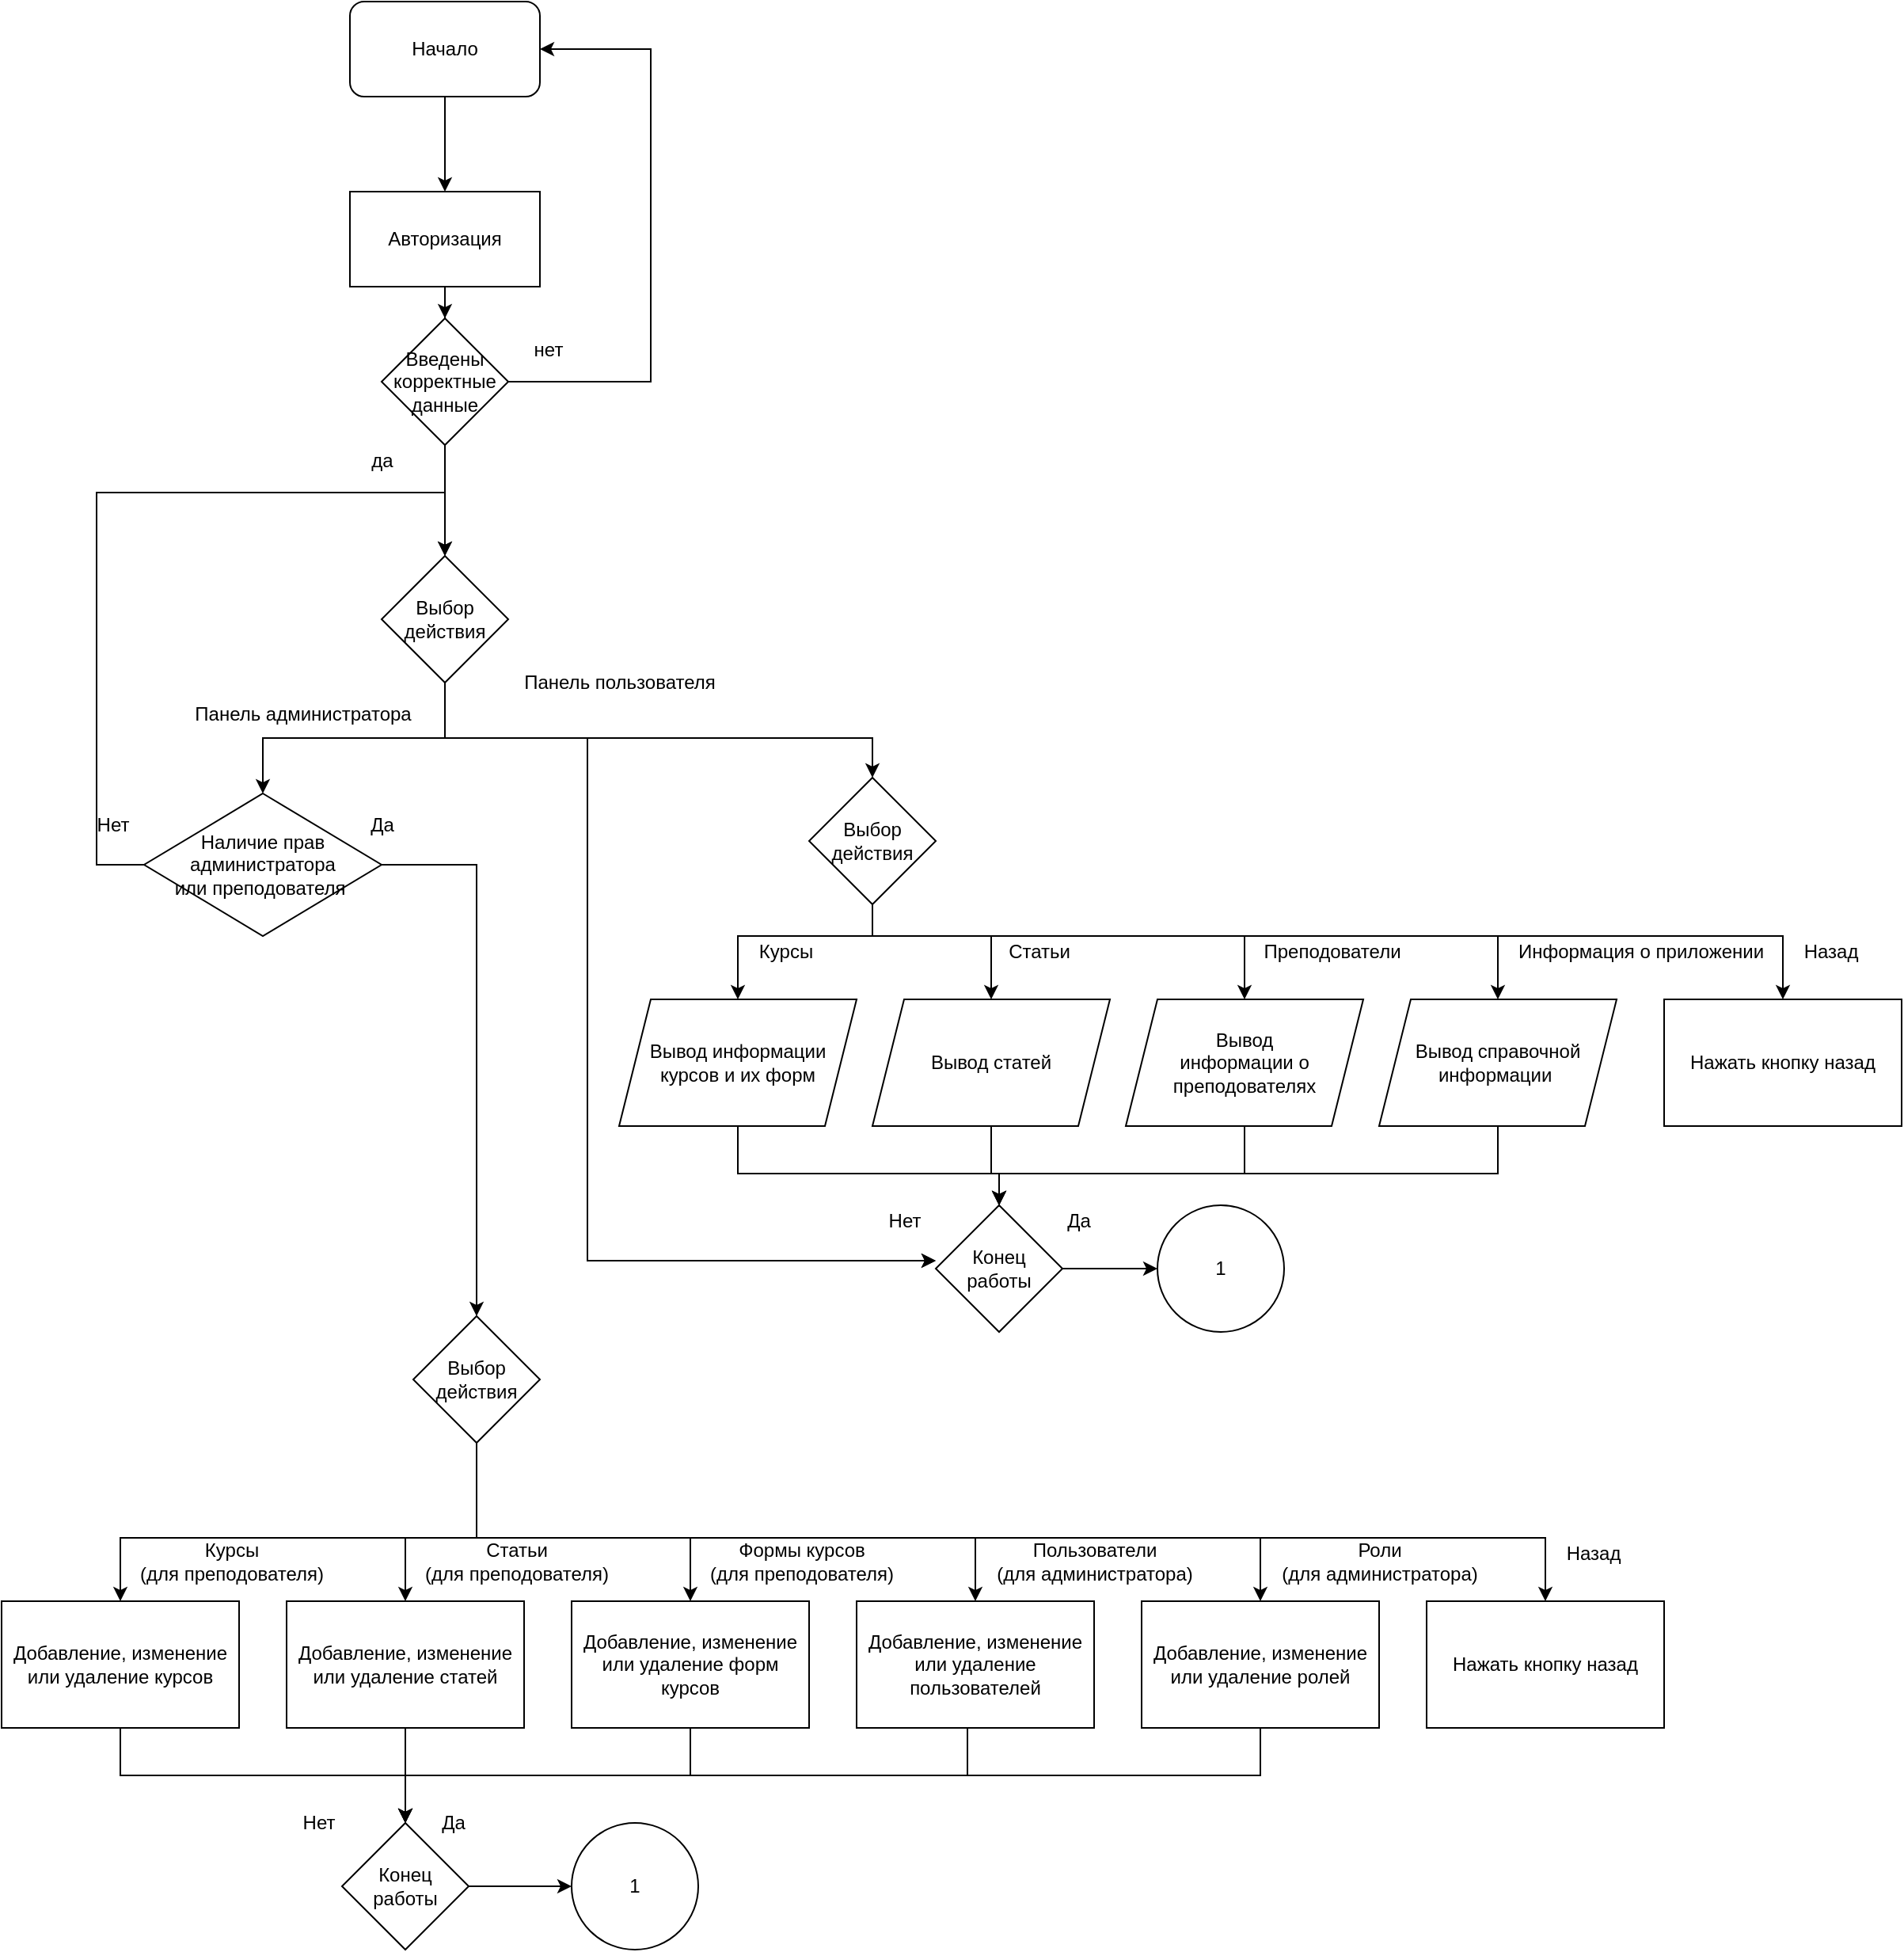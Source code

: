 <mxfile version="17.2.1" type="github">
  <diagram id="TfJUvM1GGJxf5kgtmCj6" name="Page-1">
    <mxGraphModel dx="1950" dy="1860" grid="1" gridSize="10" guides="1" tooltips="1" connect="1" arrows="1" fold="1" page="1" pageScale="1" pageWidth="827" pageHeight="1169" math="0" shadow="0">
      <root>
        <mxCell id="0" />
        <mxCell id="1" parent="0" />
        <mxCell id="Z-sHhtnvJCwgNHKxv5Uj-3" value="" style="edgeStyle=orthogonalEdgeStyle;rounded=0;orthogonalLoop=1;jettySize=auto;html=1;" edge="1" parent="1" source="Z-sHhtnvJCwgNHKxv5Uj-1" target="Z-sHhtnvJCwgNHKxv5Uj-2">
          <mxGeometry relative="1" as="geometry" />
        </mxCell>
        <mxCell id="Z-sHhtnvJCwgNHKxv5Uj-1" value="Начало" style="rounded=1;whiteSpace=wrap;html=1;" vertex="1" parent="1">
          <mxGeometry x="220" y="60" width="120" height="60" as="geometry" />
        </mxCell>
        <mxCell id="Z-sHhtnvJCwgNHKxv5Uj-5" value="" style="edgeStyle=orthogonalEdgeStyle;rounded=0;orthogonalLoop=1;jettySize=auto;html=1;" edge="1" parent="1" source="Z-sHhtnvJCwgNHKxv5Uj-2" target="Z-sHhtnvJCwgNHKxv5Uj-4">
          <mxGeometry relative="1" as="geometry" />
        </mxCell>
        <mxCell id="Z-sHhtnvJCwgNHKxv5Uj-2" value="Авторизация" style="rounded=0;whiteSpace=wrap;html=1;" vertex="1" parent="1">
          <mxGeometry x="220" y="180" width="120" height="60" as="geometry" />
        </mxCell>
        <mxCell id="Z-sHhtnvJCwgNHKxv5Uj-6" style="edgeStyle=orthogonalEdgeStyle;rounded=0;orthogonalLoop=1;jettySize=auto;html=1;entryX=1;entryY=0.5;entryDx=0;entryDy=0;" edge="1" parent="1" source="Z-sHhtnvJCwgNHKxv5Uj-4" target="Z-sHhtnvJCwgNHKxv5Uj-1">
          <mxGeometry relative="1" as="geometry">
            <Array as="points">
              <mxPoint x="410" y="300" />
              <mxPoint x="410" y="90" />
            </Array>
          </mxGeometry>
        </mxCell>
        <mxCell id="Z-sHhtnvJCwgNHKxv5Uj-8" value="" style="edgeStyle=orthogonalEdgeStyle;rounded=0;orthogonalLoop=1;jettySize=auto;html=1;" edge="1" parent="1" source="Z-sHhtnvJCwgNHKxv5Uj-4" target="Z-sHhtnvJCwgNHKxv5Uj-7">
          <mxGeometry relative="1" as="geometry" />
        </mxCell>
        <mxCell id="Z-sHhtnvJCwgNHKxv5Uj-4" value="Введены корректные данные" style="rhombus;whiteSpace=wrap;html=1;rounded=0;" vertex="1" parent="1">
          <mxGeometry x="240" y="260" width="80" height="80" as="geometry" />
        </mxCell>
        <mxCell id="Z-sHhtnvJCwgNHKxv5Uj-14" value="" style="edgeStyle=orthogonalEdgeStyle;rounded=0;orthogonalLoop=1;jettySize=auto;html=1;exitX=0.5;exitY=1;exitDx=0;exitDy=0;" edge="1" parent="1" source="Z-sHhtnvJCwgNHKxv5Uj-7" target="Z-sHhtnvJCwgNHKxv5Uj-13">
          <mxGeometry relative="1" as="geometry" />
        </mxCell>
        <mxCell id="Z-sHhtnvJCwgNHKxv5Uj-18" value="" style="edgeStyle=orthogonalEdgeStyle;rounded=0;orthogonalLoop=1;jettySize=auto;html=1;" edge="1" parent="1" source="Z-sHhtnvJCwgNHKxv5Uj-7" target="Z-sHhtnvJCwgNHKxv5Uj-17">
          <mxGeometry relative="1" as="geometry">
            <Array as="points">
              <mxPoint x="280" y="525" />
              <mxPoint x="550" y="525" />
              <mxPoint x="550" y="600" />
            </Array>
          </mxGeometry>
        </mxCell>
        <mxCell id="Z-sHhtnvJCwgNHKxv5Uj-20" value="" style="edgeStyle=orthogonalEdgeStyle;rounded=0;orthogonalLoop=1;jettySize=auto;html=1;entryX=0;entryY=0.5;entryDx=0;entryDy=0;" edge="1" parent="1">
          <mxGeometry relative="1" as="geometry">
            <mxPoint x="280.0" y="485" as="sourcePoint" />
            <mxPoint x="590" y="855" as="targetPoint" />
            <Array as="points">
              <mxPoint x="280" y="525" />
              <mxPoint x="370" y="525" />
              <mxPoint x="370" y="855" />
            </Array>
          </mxGeometry>
        </mxCell>
        <mxCell id="Z-sHhtnvJCwgNHKxv5Uj-7" value="Выбор действия" style="rhombus;whiteSpace=wrap;html=1;rounded=0;" vertex="1" parent="1">
          <mxGeometry x="240" y="410" width="80" height="80" as="geometry" />
        </mxCell>
        <mxCell id="Z-sHhtnvJCwgNHKxv5Uj-9" value="нет" style="text;html=1;align=center;verticalAlign=middle;resizable=0;points=[];autosize=1;strokeColor=none;fillColor=none;" vertex="1" parent="1">
          <mxGeometry x="330" y="270" width="30" height="20" as="geometry" />
        </mxCell>
        <mxCell id="Z-sHhtnvJCwgNHKxv5Uj-10" value="да" style="text;html=1;align=center;verticalAlign=middle;resizable=0;points=[];autosize=1;strokeColor=none;fillColor=none;" vertex="1" parent="1">
          <mxGeometry x="225" y="340" width="30" height="20" as="geometry" />
        </mxCell>
        <mxCell id="Z-sHhtnvJCwgNHKxv5Uj-50" style="edgeStyle=orthogonalEdgeStyle;rounded=0;orthogonalLoop=1;jettySize=auto;html=1;entryX=0.5;entryY=0;entryDx=0;entryDy=0;" edge="1" parent="1" source="Z-sHhtnvJCwgNHKxv5Uj-13" target="Z-sHhtnvJCwgNHKxv5Uj-7">
          <mxGeometry relative="1" as="geometry">
            <mxPoint x="280" y="400" as="targetPoint" />
            <Array as="points">
              <mxPoint x="60" y="605" />
              <mxPoint x="60" y="370" />
              <mxPoint x="280" y="370" />
            </Array>
          </mxGeometry>
        </mxCell>
        <mxCell id="Z-sHhtnvJCwgNHKxv5Uj-53" style="edgeStyle=orthogonalEdgeStyle;rounded=0;orthogonalLoop=1;jettySize=auto;html=1;entryX=0.5;entryY=0;entryDx=0;entryDy=0;exitX=1;exitY=0.5;exitDx=0;exitDy=0;" edge="1" parent="1" source="Z-sHhtnvJCwgNHKxv5Uj-13" target="Z-sHhtnvJCwgNHKxv5Uj-59">
          <mxGeometry relative="1" as="geometry">
            <mxPoint x="290" y="750" as="targetPoint" />
          </mxGeometry>
        </mxCell>
        <mxCell id="Z-sHhtnvJCwgNHKxv5Uj-13" value="Наличие прав администратора&lt;br&gt;или преподователя&amp;nbsp;" style="rhombus;whiteSpace=wrap;html=1;rounded=0;" vertex="1" parent="1">
          <mxGeometry x="90" y="560" width="150" height="90" as="geometry" />
        </mxCell>
        <mxCell id="Z-sHhtnvJCwgNHKxv5Uj-15" value="&lt;span&gt;Панель администратора&lt;/span&gt;" style="text;html=1;align=center;verticalAlign=middle;resizable=0;points=[];autosize=1;strokeColor=none;fillColor=none;" vertex="1" parent="1">
          <mxGeometry x="115" y="500" width="150" height="20" as="geometry" />
        </mxCell>
        <mxCell id="Z-sHhtnvJCwgNHKxv5Uj-16" value="&lt;span&gt;Панель пользователя&lt;br&gt;&lt;/span&gt;" style="text;html=1;align=center;verticalAlign=middle;resizable=0;points=[];autosize=1;strokeColor=none;fillColor=none;" vertex="1" parent="1">
          <mxGeometry x="320" y="480" width="140" height="20" as="geometry" />
        </mxCell>
        <mxCell id="Z-sHhtnvJCwgNHKxv5Uj-22" value="" style="edgeStyle=orthogonalEdgeStyle;rounded=0;orthogonalLoop=1;jettySize=auto;html=1;entryX=0.5;entryY=0;entryDx=0;entryDy=0;" edge="1" parent="1" source="Z-sHhtnvJCwgNHKxv5Uj-17" target="Z-sHhtnvJCwgNHKxv5Uj-21">
          <mxGeometry relative="1" as="geometry">
            <Array as="points">
              <mxPoint x="550" y="650" />
              <mxPoint x="465" y="650" />
            </Array>
          </mxGeometry>
        </mxCell>
        <mxCell id="Z-sHhtnvJCwgNHKxv5Uj-24" value="" style="edgeStyle=orthogonalEdgeStyle;rounded=0;orthogonalLoop=1;jettySize=auto;html=1;entryX=0.5;entryY=0;entryDx=0;entryDy=0;" edge="1" parent="1" source="Z-sHhtnvJCwgNHKxv5Uj-17" target="Z-sHhtnvJCwgNHKxv5Uj-23">
          <mxGeometry relative="1" as="geometry">
            <Array as="points">
              <mxPoint x="550" y="650" />
              <mxPoint x="1125" y="650" />
            </Array>
          </mxGeometry>
        </mxCell>
        <mxCell id="Z-sHhtnvJCwgNHKxv5Uj-32" style="edgeStyle=orthogonalEdgeStyle;rounded=0;orthogonalLoop=1;jettySize=auto;html=1;entryX=0.5;entryY=0;entryDx=0;entryDy=0;" edge="1" parent="1" source="Z-sHhtnvJCwgNHKxv5Uj-17" target="Z-sHhtnvJCwgNHKxv5Uj-29">
          <mxGeometry relative="1" as="geometry">
            <mxPoint x="610" y="670" as="targetPoint" />
            <Array as="points">
              <mxPoint x="550" y="650" />
              <mxPoint x="625" y="650" />
            </Array>
          </mxGeometry>
        </mxCell>
        <mxCell id="Z-sHhtnvJCwgNHKxv5Uj-34" style="edgeStyle=orthogonalEdgeStyle;rounded=0;orthogonalLoop=1;jettySize=auto;html=1;entryX=0.5;entryY=0;entryDx=0;entryDy=0;" edge="1" parent="1" source="Z-sHhtnvJCwgNHKxv5Uj-17" target="Z-sHhtnvJCwgNHKxv5Uj-33">
          <mxGeometry relative="1" as="geometry">
            <mxPoint x="910" y="670" as="targetPoint" />
            <Array as="points">
              <mxPoint x="550" y="650" />
              <mxPoint x="945" y="650" />
            </Array>
          </mxGeometry>
        </mxCell>
        <mxCell id="Z-sHhtnvJCwgNHKxv5Uj-35" style="edgeStyle=orthogonalEdgeStyle;rounded=0;orthogonalLoop=1;jettySize=auto;html=1;entryX=0.5;entryY=0;entryDx=0;entryDy=0;" edge="1" parent="1" source="Z-sHhtnvJCwgNHKxv5Uj-17" target="Z-sHhtnvJCwgNHKxv5Uj-30">
          <mxGeometry relative="1" as="geometry">
            <mxPoint x="790" y="670" as="targetPoint" />
            <Array as="points">
              <mxPoint x="550" y="650" />
              <mxPoint x="785" y="650" />
            </Array>
          </mxGeometry>
        </mxCell>
        <mxCell id="Z-sHhtnvJCwgNHKxv5Uj-17" value="Выбор действия" style="rhombus;whiteSpace=wrap;html=1;rounded=0;" vertex="1" parent="1">
          <mxGeometry x="510" y="550" width="80" height="80" as="geometry" />
        </mxCell>
        <mxCell id="Z-sHhtnvJCwgNHKxv5Uj-45" value="" style="edgeStyle=orthogonalEdgeStyle;rounded=0;orthogonalLoop=1;jettySize=auto;html=1;" edge="1" parent="1" source="Z-sHhtnvJCwgNHKxv5Uj-19" target="Z-sHhtnvJCwgNHKxv5Uj-44">
          <mxGeometry relative="1" as="geometry" />
        </mxCell>
        <mxCell id="Z-sHhtnvJCwgNHKxv5Uj-19" value="Конец&lt;br&gt;работы" style="rhombus;whiteSpace=wrap;html=1;rounded=0;" vertex="1" parent="1">
          <mxGeometry x="590" y="820" width="80" height="80" as="geometry" />
        </mxCell>
        <mxCell id="Z-sHhtnvJCwgNHKxv5Uj-40" style="edgeStyle=orthogonalEdgeStyle;rounded=0;orthogonalLoop=1;jettySize=auto;html=1;exitX=0.5;exitY=1;exitDx=0;exitDy=0;" edge="1" parent="1" source="Z-sHhtnvJCwgNHKxv5Uj-21" target="Z-sHhtnvJCwgNHKxv5Uj-19">
          <mxGeometry relative="1" as="geometry">
            <Array as="points">
              <mxPoint x="465" y="800" />
              <mxPoint x="630" y="800" />
            </Array>
          </mxGeometry>
        </mxCell>
        <mxCell id="Z-sHhtnvJCwgNHKxv5Uj-21" value="Вывод информации курсов и их форм" style="shape=parallelogram;perimeter=parallelogramPerimeter;whiteSpace=wrap;html=1;fixedSize=1;" vertex="1" parent="1">
          <mxGeometry x="390" y="690" width="150" height="80" as="geometry" />
        </mxCell>
        <mxCell id="Z-sHhtnvJCwgNHKxv5Uj-23" value="Нажать кнопку назад" style="whiteSpace=wrap;html=1;rounded=0;" vertex="1" parent="1">
          <mxGeometry x="1050" y="690" width="150" height="80" as="geometry" />
        </mxCell>
        <mxCell id="Z-sHhtnvJCwgNHKxv5Uj-25" value="Назад" style="text;html=1;align=center;verticalAlign=middle;resizable=0;points=[];autosize=1;strokeColor=none;fillColor=none;" vertex="1" parent="1">
          <mxGeometry x="1130" y="650" width="50" height="20" as="geometry" />
        </mxCell>
        <mxCell id="Z-sHhtnvJCwgNHKxv5Uj-26" value="Курсы" style="text;html=1;align=center;verticalAlign=middle;resizable=0;points=[];autosize=1;strokeColor=none;fillColor=none;" vertex="1" parent="1">
          <mxGeometry x="470" y="650" width="50" height="20" as="geometry" />
        </mxCell>
        <mxCell id="Z-sHhtnvJCwgNHKxv5Uj-28" value="Статьи" style="text;html=1;align=center;verticalAlign=middle;resizable=0;points=[];autosize=1;strokeColor=none;fillColor=none;" vertex="1" parent="1">
          <mxGeometry x="630" y="650" width="50" height="20" as="geometry" />
        </mxCell>
        <mxCell id="Z-sHhtnvJCwgNHKxv5Uj-41" style="edgeStyle=orthogonalEdgeStyle;rounded=0;orthogonalLoop=1;jettySize=auto;html=1;entryX=0.5;entryY=0;entryDx=0;entryDy=0;exitX=0.5;exitY=1;exitDx=0;exitDy=0;" edge="1" parent="1" source="Z-sHhtnvJCwgNHKxv5Uj-29" target="Z-sHhtnvJCwgNHKxv5Uj-19">
          <mxGeometry relative="1" as="geometry">
            <Array as="points">
              <mxPoint x="625" y="800" />
              <mxPoint x="630" y="800" />
            </Array>
          </mxGeometry>
        </mxCell>
        <mxCell id="Z-sHhtnvJCwgNHKxv5Uj-29" value="Вывод статей" style="shape=parallelogram;perimeter=parallelogramPerimeter;whiteSpace=wrap;html=1;fixedSize=1;" vertex="1" parent="1">
          <mxGeometry x="550" y="690" width="150" height="80" as="geometry" />
        </mxCell>
        <mxCell id="Z-sHhtnvJCwgNHKxv5Uj-42" style="edgeStyle=orthogonalEdgeStyle;rounded=0;orthogonalLoop=1;jettySize=auto;html=1;entryX=0.5;entryY=0;entryDx=0;entryDy=0;exitX=0.5;exitY=1;exitDx=0;exitDy=0;" edge="1" parent="1" source="Z-sHhtnvJCwgNHKxv5Uj-30" target="Z-sHhtnvJCwgNHKxv5Uj-19">
          <mxGeometry relative="1" as="geometry">
            <Array as="points">
              <mxPoint x="785" y="800" />
              <mxPoint x="630" y="800" />
            </Array>
          </mxGeometry>
        </mxCell>
        <mxCell id="Z-sHhtnvJCwgNHKxv5Uj-30" value="Вывод&lt;br&gt;информации о преподователях" style="shape=parallelogram;perimeter=parallelogramPerimeter;whiteSpace=wrap;html=1;fixedSize=1;" vertex="1" parent="1">
          <mxGeometry x="710" y="690" width="150" height="80" as="geometry" />
        </mxCell>
        <mxCell id="Z-sHhtnvJCwgNHKxv5Uj-43" style="edgeStyle=orthogonalEdgeStyle;rounded=0;orthogonalLoop=1;jettySize=auto;html=1;exitX=0.5;exitY=1;exitDx=0;exitDy=0;" edge="1" parent="1" source="Z-sHhtnvJCwgNHKxv5Uj-33" target="Z-sHhtnvJCwgNHKxv5Uj-19">
          <mxGeometry relative="1" as="geometry">
            <Array as="points">
              <mxPoint x="945" y="800" />
              <mxPoint x="630" y="800" />
            </Array>
          </mxGeometry>
        </mxCell>
        <mxCell id="Z-sHhtnvJCwgNHKxv5Uj-33" value="Вывод справочной&lt;br&gt;информации&amp;nbsp;" style="shape=parallelogram;perimeter=parallelogramPerimeter;whiteSpace=wrap;html=1;fixedSize=1;" vertex="1" parent="1">
          <mxGeometry x="870" y="690" width="150" height="80" as="geometry" />
        </mxCell>
        <mxCell id="Z-sHhtnvJCwgNHKxv5Uj-36" value="Преподователи" style="text;html=1;align=center;verticalAlign=middle;resizable=0;points=[];autosize=1;strokeColor=none;fillColor=none;" vertex="1" parent="1">
          <mxGeometry x="790" y="650" width="100" height="20" as="geometry" />
        </mxCell>
        <mxCell id="Z-sHhtnvJCwgNHKxv5Uj-37" value="Информация о приложении" style="text;html=1;align=center;verticalAlign=middle;resizable=0;points=[];autosize=1;strokeColor=none;fillColor=none;" vertex="1" parent="1">
          <mxGeometry x="950" y="650" width="170" height="20" as="geometry" />
        </mxCell>
        <mxCell id="Z-sHhtnvJCwgNHKxv5Uj-38" value="Нет" style="text;html=1;align=center;verticalAlign=middle;resizable=0;points=[];autosize=1;strokeColor=none;fillColor=none;" vertex="1" parent="1">
          <mxGeometry x="550" y="820" width="40" height="20" as="geometry" />
        </mxCell>
        <mxCell id="Z-sHhtnvJCwgNHKxv5Uj-39" value="Да" style="text;html=1;align=center;verticalAlign=middle;resizable=0;points=[];autosize=1;strokeColor=none;fillColor=none;" vertex="1" parent="1">
          <mxGeometry x="665" y="820" width="30" height="20" as="geometry" />
        </mxCell>
        <mxCell id="Z-sHhtnvJCwgNHKxv5Uj-44" value="1" style="ellipse;whiteSpace=wrap;html=1;aspect=fixed;" vertex="1" parent="1">
          <mxGeometry x="730" y="820" width="80" height="80" as="geometry" />
        </mxCell>
        <mxCell id="Z-sHhtnvJCwgNHKxv5Uj-48" value="Нет" style="text;html=1;align=center;verticalAlign=middle;resizable=0;points=[];autosize=1;strokeColor=none;fillColor=none;" vertex="1" parent="1">
          <mxGeometry x="50" y="570" width="40" height="20" as="geometry" />
        </mxCell>
        <mxCell id="Z-sHhtnvJCwgNHKxv5Uj-49" value="Да" style="text;html=1;align=center;verticalAlign=middle;resizable=0;points=[];autosize=1;strokeColor=none;fillColor=none;" vertex="1" parent="1">
          <mxGeometry x="225" y="570" width="30" height="20" as="geometry" />
        </mxCell>
        <mxCell id="Z-sHhtnvJCwgNHKxv5Uj-52" value="" style="edgeStyle=orthogonalEdgeStyle;rounded=0;orthogonalLoop=1;jettySize=auto;html=1;entryX=0;entryY=0.5;entryDx=0;entryDy=0;" edge="1" parent="1">
          <mxGeometry relative="1" as="geometry">
            <mxPoint x="280" y="490" as="sourcePoint" />
            <mxPoint x="590" y="855" as="targetPoint" />
            <Array as="points">
              <mxPoint x="280" y="525" />
              <mxPoint x="370" y="525" />
              <mxPoint x="370" y="855" />
            </Array>
          </mxGeometry>
        </mxCell>
        <mxCell id="Z-sHhtnvJCwgNHKxv5Uj-54" value="" style="edgeStyle=orthogonalEdgeStyle;rounded=0;orthogonalLoop=1;jettySize=auto;html=1;entryX=0.5;entryY=0;entryDx=0;entryDy=0;" edge="1" parent="1" source="Z-sHhtnvJCwgNHKxv5Uj-59" target="Z-sHhtnvJCwgNHKxv5Uj-79">
          <mxGeometry relative="1" as="geometry">
            <Array as="points">
              <mxPoint x="300" y="1030" />
              <mxPoint x="75" y="1030" />
            </Array>
            <mxPoint x="60" y="1070" as="targetPoint" />
          </mxGeometry>
        </mxCell>
        <mxCell id="Z-sHhtnvJCwgNHKxv5Uj-55" value="" style="edgeStyle=orthogonalEdgeStyle;rounded=0;orthogonalLoop=1;jettySize=auto;html=1;entryX=0.5;entryY=0;entryDx=0;entryDy=0;" edge="1" parent="1" source="Z-sHhtnvJCwgNHKxv5Uj-59" target="Z-sHhtnvJCwgNHKxv5Uj-64">
          <mxGeometry relative="1" as="geometry">
            <Array as="points">
              <mxPoint x="300" y="1030" />
              <mxPoint x="975" y="1030" />
            </Array>
            <mxPoint x="980" y="1000" as="targetPoint" />
          </mxGeometry>
        </mxCell>
        <mxCell id="Z-sHhtnvJCwgNHKxv5Uj-56" style="edgeStyle=orthogonalEdgeStyle;rounded=0;orthogonalLoop=1;jettySize=auto;html=1;entryX=0.5;entryY=0;entryDx=0;entryDy=0;" edge="1" parent="1" source="Z-sHhtnvJCwgNHKxv5Uj-59" target="Z-sHhtnvJCwgNHKxv5Uj-80">
          <mxGeometry relative="1" as="geometry">
            <Array as="points">
              <mxPoint x="300" y="1030" />
              <mxPoint x="255" y="1030" />
            </Array>
            <mxPoint x="237.07" y="1070" as="targetPoint" />
          </mxGeometry>
        </mxCell>
        <mxCell id="Z-sHhtnvJCwgNHKxv5Uj-57" style="edgeStyle=orthogonalEdgeStyle;rounded=0;orthogonalLoop=1;jettySize=auto;html=1;entryX=0.5;entryY=0;entryDx=0;entryDy=0;" edge="1" parent="1" source="Z-sHhtnvJCwgNHKxv5Uj-59" target="Z-sHhtnvJCwgNHKxv5Uj-83">
          <mxGeometry relative="1" as="geometry">
            <Array as="points">
              <mxPoint x="300" y="1030" />
              <mxPoint x="615" y="1030" />
            </Array>
            <mxPoint x="518.955" y="1071.04" as="targetPoint" />
          </mxGeometry>
        </mxCell>
        <mxCell id="Z-sHhtnvJCwgNHKxv5Uj-58" style="edgeStyle=orthogonalEdgeStyle;rounded=0;orthogonalLoop=1;jettySize=auto;html=1;entryX=0.5;entryY=0;entryDx=0;entryDy=0;" edge="1" parent="1" source="Z-sHhtnvJCwgNHKxv5Uj-59" target="Z-sHhtnvJCwgNHKxv5Uj-81">
          <mxGeometry relative="1" as="geometry">
            <Array as="points">
              <mxPoint x="300" y="1030" />
              <mxPoint x="435" y="1030" />
            </Array>
            <mxPoint x="381.055" y="1072.0" as="targetPoint" />
          </mxGeometry>
        </mxCell>
        <mxCell id="Z-sHhtnvJCwgNHKxv5Uj-86" style="edgeStyle=orthogonalEdgeStyle;rounded=0;orthogonalLoop=1;jettySize=auto;html=1;entryX=0.5;entryY=0;entryDx=0;entryDy=0;" edge="1" parent="1" source="Z-sHhtnvJCwgNHKxv5Uj-59" target="Z-sHhtnvJCwgNHKxv5Uj-84">
          <mxGeometry relative="1" as="geometry">
            <Array as="points">
              <mxPoint x="300" y="1030" />
              <mxPoint x="795" y="1030" />
            </Array>
          </mxGeometry>
        </mxCell>
        <mxCell id="Z-sHhtnvJCwgNHKxv5Uj-59" value="Выбор действия" style="rhombus;whiteSpace=wrap;html=1;rounded=0;" vertex="1" parent="1">
          <mxGeometry x="260" y="890" width="80" height="80" as="geometry" />
        </mxCell>
        <mxCell id="Z-sHhtnvJCwgNHKxv5Uj-60" value="" style="edgeStyle=orthogonalEdgeStyle;rounded=0;orthogonalLoop=1;jettySize=auto;html=1;" edge="1" parent="1" source="Z-sHhtnvJCwgNHKxv5Uj-61" target="Z-sHhtnvJCwgNHKxv5Uj-78">
          <mxGeometry relative="1" as="geometry" />
        </mxCell>
        <mxCell id="Z-sHhtnvJCwgNHKxv5Uj-61" value="Конец&lt;br&gt;работы" style="rhombus;whiteSpace=wrap;html=1;rounded=0;" vertex="1" parent="1">
          <mxGeometry x="215" y="1210" width="80" height="80" as="geometry" />
        </mxCell>
        <mxCell id="Z-sHhtnvJCwgNHKxv5Uj-62" style="edgeStyle=orthogonalEdgeStyle;rounded=0;orthogonalLoop=1;jettySize=auto;html=1;exitX=0.5;exitY=1;exitDx=0;exitDy=0;entryX=0.5;entryY=0;entryDx=0;entryDy=0;" edge="1" parent="1" source="Z-sHhtnvJCwgNHKxv5Uj-79" target="Z-sHhtnvJCwgNHKxv5Uj-61">
          <mxGeometry relative="1" as="geometry">
            <Array as="points">
              <mxPoint x="75" y="1180" />
              <mxPoint x="255" y="1180" />
            </Array>
            <mxPoint x="72.514" y="1150" as="sourcePoint" />
          </mxGeometry>
        </mxCell>
        <mxCell id="Z-sHhtnvJCwgNHKxv5Uj-64" value="Нажать кнопку назад" style="whiteSpace=wrap;html=1;rounded=0;" vertex="1" parent="1">
          <mxGeometry x="900" y="1070" width="150" height="80" as="geometry" />
        </mxCell>
        <mxCell id="Z-sHhtnvJCwgNHKxv5Uj-65" value="Назад" style="text;html=1;align=center;verticalAlign=middle;resizable=0;points=[];autosize=1;strokeColor=none;fillColor=none;" vertex="1" parent="1">
          <mxGeometry x="980" y="1030" width="50" height="20" as="geometry" />
        </mxCell>
        <mxCell id="Z-sHhtnvJCwgNHKxv5Uj-66" value="Курсы&lt;br&gt;(для преподователя)" style="text;html=1;align=center;verticalAlign=middle;resizable=0;points=[];autosize=1;strokeColor=none;fillColor=none;" vertex="1" parent="1">
          <mxGeometry x="80" y="1030" width="130" height="30" as="geometry" />
        </mxCell>
        <mxCell id="Z-sHhtnvJCwgNHKxv5Uj-67" value="Статьи&lt;br&gt;(для преподователя)" style="text;html=1;align=center;verticalAlign=middle;resizable=0;points=[];autosize=1;strokeColor=none;fillColor=none;" vertex="1" parent="1">
          <mxGeometry x="260" y="1030" width="130" height="30" as="geometry" />
        </mxCell>
        <mxCell id="Z-sHhtnvJCwgNHKxv5Uj-68" style="edgeStyle=orthogonalEdgeStyle;rounded=0;orthogonalLoop=1;jettySize=auto;html=1;entryX=0.5;entryY=0;entryDx=0;entryDy=0;exitX=0.5;exitY=1;exitDx=0;exitDy=0;" edge="1" parent="1" source="Z-sHhtnvJCwgNHKxv5Uj-80" target="Z-sHhtnvJCwgNHKxv5Uj-61">
          <mxGeometry relative="1" as="geometry">
            <Array as="points">
              <mxPoint x="255" y="1200" />
              <mxPoint x="255" y="1200" />
            </Array>
            <mxPoint x="227.486" y="1150" as="sourcePoint" />
          </mxGeometry>
        </mxCell>
        <mxCell id="Z-sHhtnvJCwgNHKxv5Uj-70" style="edgeStyle=orthogonalEdgeStyle;rounded=0;orthogonalLoop=1;jettySize=auto;html=1;entryX=0.5;entryY=0;entryDx=0;entryDy=0;exitX=0.5;exitY=1;exitDx=0;exitDy=0;" edge="1" parent="1" source="Z-sHhtnvJCwgNHKxv5Uj-81" target="Z-sHhtnvJCwgNHKxv5Uj-61">
          <mxGeometry relative="1" as="geometry">
            <Array as="points">
              <mxPoint x="435" y="1180" />
              <mxPoint x="255" y="1180" />
            </Array>
            <mxPoint x="372.538" y="1150.0" as="sourcePoint" />
          </mxGeometry>
        </mxCell>
        <mxCell id="Z-sHhtnvJCwgNHKxv5Uj-72" style="edgeStyle=orthogonalEdgeStyle;rounded=0;orthogonalLoop=1;jettySize=auto;html=1;exitX=0.5;exitY=1;exitDx=0;exitDy=0;" edge="1" parent="1" source="Z-sHhtnvJCwgNHKxv5Uj-83" target="Z-sHhtnvJCwgNHKxv5Uj-61">
          <mxGeometry relative="1" as="geometry">
            <Array as="points">
              <mxPoint x="610" y="1150" />
              <mxPoint x="610" y="1180" />
              <mxPoint x="255" y="1180" />
            </Array>
            <mxPoint x="600" y="1230" as="sourcePoint" />
          </mxGeometry>
        </mxCell>
        <mxCell id="Z-sHhtnvJCwgNHKxv5Uj-74" value="Формы курсов&lt;br&gt;(для преподователя)" style="text;html=1;align=center;verticalAlign=middle;resizable=0;points=[];autosize=1;strokeColor=none;fillColor=none;" vertex="1" parent="1">
          <mxGeometry x="440" y="1030" width="130" height="30" as="geometry" />
        </mxCell>
        <mxCell id="Z-sHhtnvJCwgNHKxv5Uj-75" value="Пользователи&lt;br&gt;(для администратора)" style="text;html=1;align=center;verticalAlign=middle;resizable=0;points=[];autosize=1;strokeColor=none;fillColor=none;" vertex="1" parent="1">
          <mxGeometry x="620" y="1030" width="140" height="30" as="geometry" />
        </mxCell>
        <mxCell id="Z-sHhtnvJCwgNHKxv5Uj-76" value="Нет" style="text;html=1;align=center;verticalAlign=middle;resizable=0;points=[];autosize=1;strokeColor=none;fillColor=none;" vertex="1" parent="1">
          <mxGeometry x="180" y="1200" width="40" height="20" as="geometry" />
        </mxCell>
        <mxCell id="Z-sHhtnvJCwgNHKxv5Uj-77" value="Да" style="text;html=1;align=center;verticalAlign=middle;resizable=0;points=[];autosize=1;strokeColor=none;fillColor=none;" vertex="1" parent="1">
          <mxGeometry x="270" y="1200" width="30" height="20" as="geometry" />
        </mxCell>
        <mxCell id="Z-sHhtnvJCwgNHKxv5Uj-78" value="1" style="ellipse;whiteSpace=wrap;html=1;aspect=fixed;" vertex="1" parent="1">
          <mxGeometry x="360" y="1210" width="80" height="80" as="geometry" />
        </mxCell>
        <mxCell id="Z-sHhtnvJCwgNHKxv5Uj-79" value="Добавление, изменение или удаление курсов" style="rounded=0;whiteSpace=wrap;html=1;" vertex="1" parent="1">
          <mxGeometry y="1070" width="150" height="80" as="geometry" />
        </mxCell>
        <mxCell id="Z-sHhtnvJCwgNHKxv5Uj-80" value="Добавление, изменение или удаление статей" style="rounded=0;whiteSpace=wrap;html=1;" vertex="1" parent="1">
          <mxGeometry x="180" y="1070" width="150" height="80" as="geometry" />
        </mxCell>
        <mxCell id="Z-sHhtnvJCwgNHKxv5Uj-81" value="Добавление, изменение или удаление форм курсов" style="rounded=0;whiteSpace=wrap;html=1;" vertex="1" parent="1">
          <mxGeometry x="360" y="1070" width="150" height="80" as="geometry" />
        </mxCell>
        <mxCell id="Z-sHhtnvJCwgNHKxv5Uj-83" value="Добавление, изменение или удаление пользователей" style="rounded=0;whiteSpace=wrap;html=1;" vertex="1" parent="1">
          <mxGeometry x="540" y="1070" width="150" height="80" as="geometry" />
        </mxCell>
        <mxCell id="Z-sHhtnvJCwgNHKxv5Uj-88" style="edgeStyle=orthogonalEdgeStyle;rounded=0;orthogonalLoop=1;jettySize=auto;html=1;entryX=0.5;entryY=0;entryDx=0;entryDy=0;exitX=0.5;exitY=1;exitDx=0;exitDy=0;" edge="1" parent="1" source="Z-sHhtnvJCwgNHKxv5Uj-84" target="Z-sHhtnvJCwgNHKxv5Uj-61">
          <mxGeometry relative="1" as="geometry">
            <Array as="points">
              <mxPoint x="795" y="1180" />
              <mxPoint x="255" y="1180" />
            </Array>
          </mxGeometry>
        </mxCell>
        <mxCell id="Z-sHhtnvJCwgNHKxv5Uj-84" value="Добавление, изменение или удаление ролей" style="rounded=0;whiteSpace=wrap;html=1;" vertex="1" parent="1">
          <mxGeometry x="720" y="1070" width="150" height="80" as="geometry" />
        </mxCell>
        <mxCell id="Z-sHhtnvJCwgNHKxv5Uj-85" value="Роли&lt;br&gt;(для администратора)" style="text;html=1;align=center;verticalAlign=middle;resizable=0;points=[];autosize=1;strokeColor=none;fillColor=none;" vertex="1" parent="1">
          <mxGeometry x="800" y="1030" width="140" height="30" as="geometry" />
        </mxCell>
      </root>
    </mxGraphModel>
  </diagram>
</mxfile>
